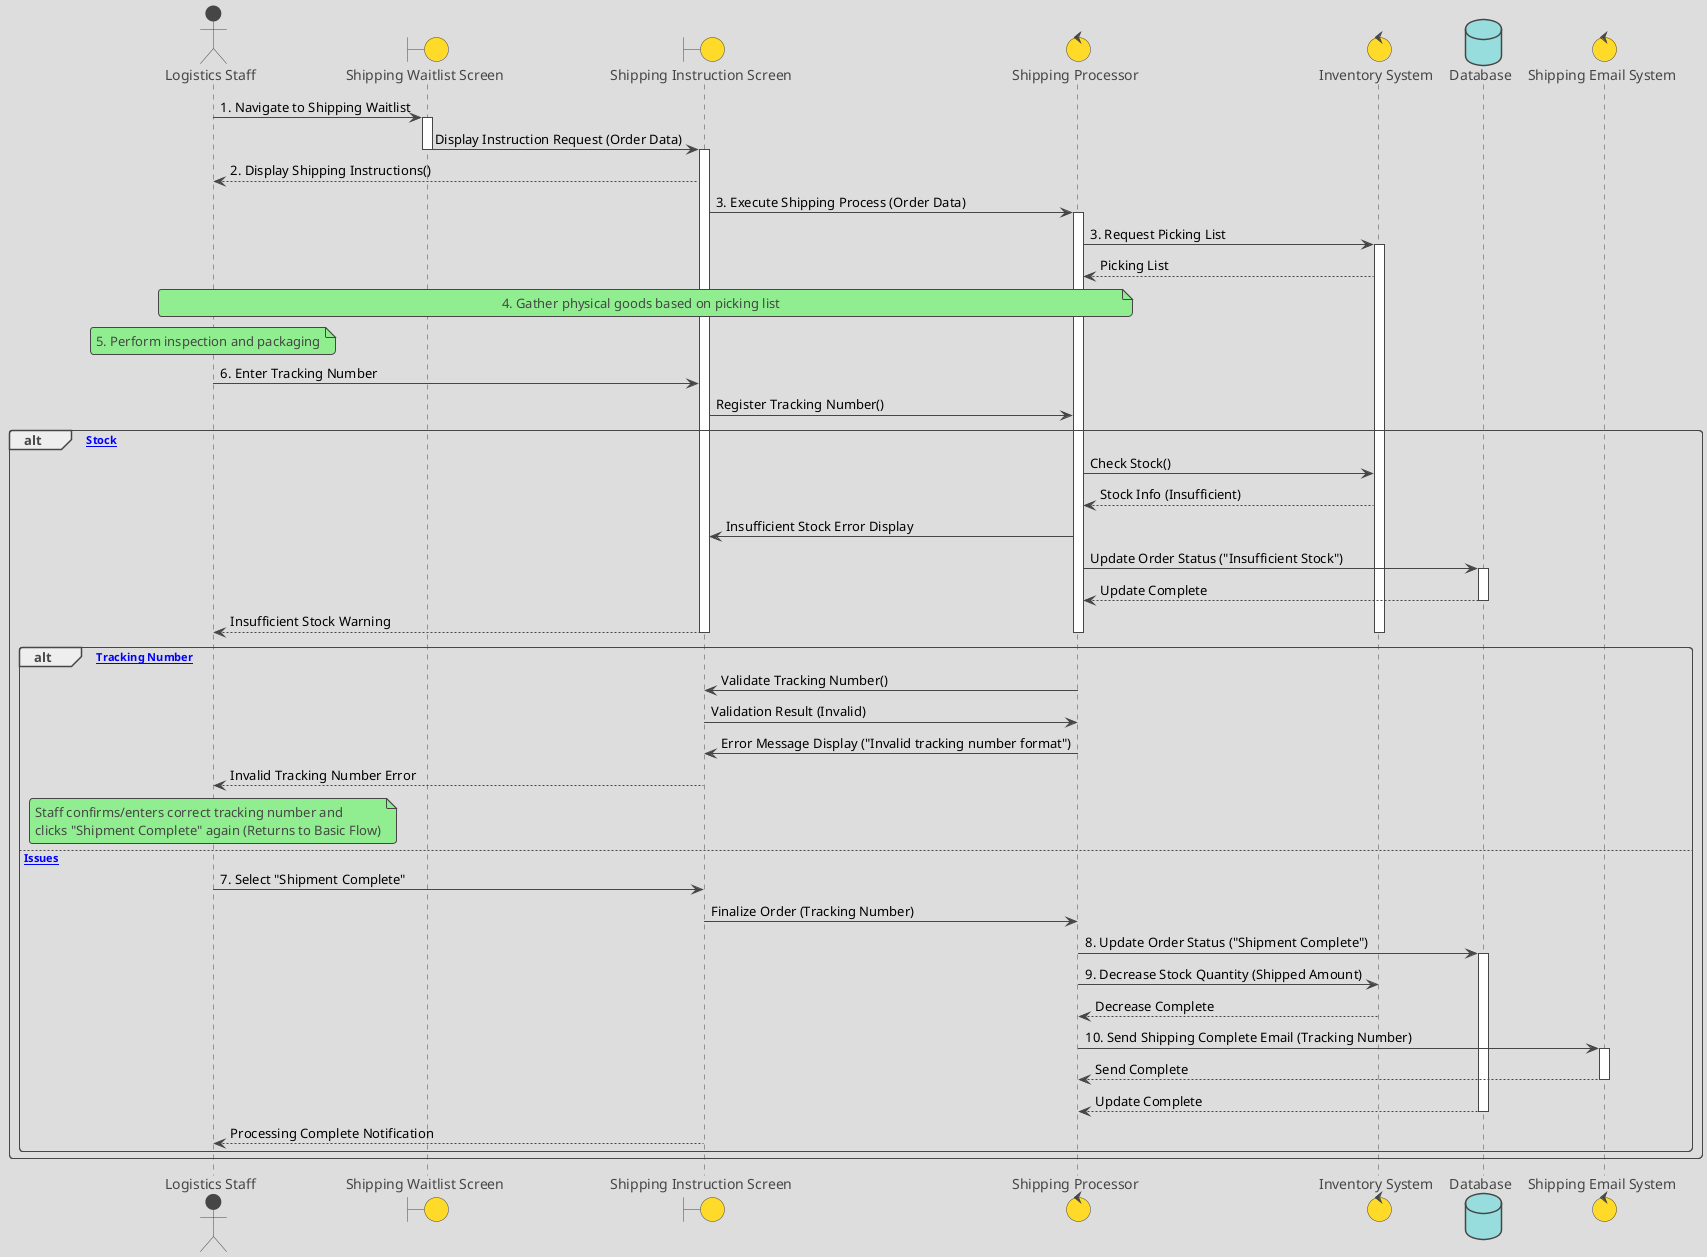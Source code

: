 @startuml ShippingPreparationSequenceDiagram
!theme toy

' ====================================================================
' Participant Definitions (Based on Use Case Description)
' ====================================================================
actor LogisticsStaff as "Logistics Staff"
boundary ShippingListScreen as "Shipping Waitlist Screen"
boundary ShippingInstructionScreen as "Shipping Instruction Screen"
control ShippingProcessor as "Shipping Processor"
control InventorySystem as "Inventory System"
database Database as "Database"
control MailSystem as "Shipping Email System"

' ====================================================================
' Basic Flow
' ====================================================================

' 1. Logistics staff navigates from the management screen to the "Shipping Waitlist".
LogisticsStaff -> ShippingListScreen : 1. Navigate to Shipping Waitlist
activate ShippingListScreen

' 2. The system selects an order awaiting shipment and displays "Shipping Instructions".
ShippingListScreen -> ShippingInstructionScreen : Display Instruction Request (Order Data)
deactivate ShippingListScreen
activate ShippingInstructionScreen

ShippingInstructionScreen --> LogisticsStaff : 2. Display Shipping Instructions()

' 3. The system executes the shipping process based on the order and creates a picking list.
ShippingInstructionScreen -> ShippingProcessor : 3. Execute Shipping Process (Order Data)
activate ShippingProcessor

ShippingProcessor -> InventorySystem : 3. Request Picking List
activate InventorySystem
InventorySystem --> ShippingProcessor : Picking List

' 4. The actor gathers physical goods from the warehouse based on the picking list.
Note over LogisticsStaff, ShippingProcessor : 4. Gather physical goods based on picking list

' 5. The actor inspects and packs the goods.
Note over LogisticsStaff : 5. Perform inspection and packaging

' 6. The actor issues the shipping slip and enters the tracking number into the system.
LogisticsStaff -> ShippingInstructionScreen : 6. Enter Tracking Number
ShippingInstructionScreen -> ShippingProcessor : Register Tracking Number()

' --- Alternative Flow 1: Cannot ship due to insufficient stock (Fork at Basic Flow 3) ---
alt [Insufficient Stock]
    ' Basic Flow 3. System checks stock.
    ShippingProcessor -> InventorySystem : Check Stock()
    InventorySystem --> ShippingProcessor : Stock Info (Insufficient)
    
    ' Alt 1-1. System detects insufficient stock during processing.
    ShippingProcessor -> ShippingInstructionScreen : Insufficient Stock Error Display
    
    ' Alt 1-2. System updates the order status to "Insufficient Stock".
    ShippingProcessor -> Database : Update Order Status ("Insufficient Stock")
    activate Database
    Database --> ShippingProcessor : Update Complete
    deactivate Database

    ' Alt 1-3. Display warning message to the actor.
    ShippingInstructionScreen --> LogisticsStaff : Insufficient Stock Warning

    deactivate InventorySystem
    deactivate ShippingProcessor
    deactivate ShippingInstructionScreen

' --- Alternative Flow 2: Invalid format for tracking number (Fork at Basic Flow 6) ---
alt [Invalid Tracking Number]
    ShippingProcessor -> ShippingInstructionScreen : Validate Tracking Number()
    ShippingInstructionScreen -> ShippingProcessor : Validation Result (Invalid)

    ' Alt 2-1. System displays an error message.
    ShippingProcessor -> ShippingInstructionScreen : Error Message Display ("Invalid tracking number format")
    deactivate ShippingProcessor
    ShippingInstructionScreen --> LogisticsStaff : Invalid Tracking Number Error
    
    Note over LogisticsStaff : Staff confirms/enters correct tracking number and\nclicks "Shipment Complete" again (Returns to Basic Flow)
    deactivate ShippingInstructionScreen
    
else [No Issues]
    ' 7. The actor selects the "Shipment Complete" button.
    LogisticsStaff -> ShippingInstructionScreen : 7. Select "Shipment Complete"
    ShippingInstructionScreen -> ShippingProcessor : Finalize Order (Tracking Number)
    
    ' 8. The system updates the order status to "Shipment Complete".
    ShippingProcessor -> Database : 8. Update Order Status ("Shipment Complete")
    activate Database

    ' 9. The system reduces the stock quantity of the shipped goods.
    ShippingProcessor -> InventorySystem : 9. Decrease Stock Quantity (Shipped Amount)
    InventorySystem --> ShippingProcessor : Decrease Complete
    deactivate InventorySystem

    ' 10. The system automatically sends a shipping completion email including the tracking number to the customer.
    ShippingProcessor -> MailSystem : 10. Send Shipping Complete Email (Tracking Number)
    activate MailSystem
    MailSystem --> ShippingProcessor : Send Complete
    deactivate MailSystem

    Database --> ShippingProcessor : Update Complete
    deactivate Database
    
    ' Post-condition: Update screen display and return to list.
    deactivate ShippingProcessor
    ShippingInstructionScreen --> LogisticsStaff : Processing Complete Notification
    deactivate ShippingInstructionScreen

end ' Close Alternative Flow 2 alt
end ' Close Alternative Flow 1 alt

@enduml
